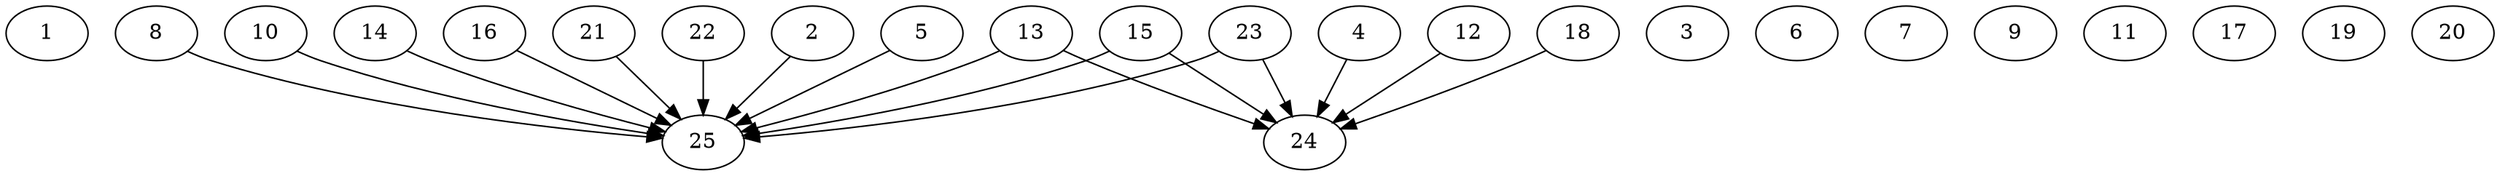 // DAG automatically generated by daggen at Thu Oct  3 14:00:40 2019
// ./daggen --dot -n 25 --ccr 0.3 --fat 0.9 --regular 0.5 --density 0.5 --mindata 5242880 --maxdata 52428800 
digraph G {
  1 [size="64791893", alpha="0.05", expect_size="19437568"] 
  2 [size="23644160", alpha="0.14", expect_size="7093248"] 
  2 -> 25 [size ="7093248"]
  3 [size="89873067", alpha="0.09", expect_size="26961920"] 
  4 [size="168420693", alpha="0.07", expect_size="50526208"] 
  4 -> 24 [size ="50526208"]
  5 [size="133744640", alpha="0.01", expect_size="40123392"] 
  5 -> 25 [size ="40123392"]
  6 [size="61569707", alpha="0.14", expect_size="18470912"] 
  7 [size="65140053", alpha="0.18", expect_size="19542016"] 
  8 [size="124863147", alpha="0.08", expect_size="37458944"] 
  8 -> 25 [size ="37458944"]
  9 [size="126801920", alpha="0.01", expect_size="38040576"] 
  10 [size="116933973", alpha="0.18", expect_size="35080192"] 
  10 -> 25 [size ="35080192"]
  11 [size="125873493", alpha="0.15", expect_size="37762048"] 
  12 [size="165321387", alpha="0.10", expect_size="49596416"] 
  12 -> 24 [size ="49596416"]
  13 [size="116582400", alpha="0.19", expect_size="34974720"] 
  13 -> 24 [size ="34974720"]
  13 -> 25 [size ="34974720"]
  14 [size="27289600", alpha="0.09", expect_size="8186880"] 
  14 -> 25 [size ="8186880"]
  15 [size="82408107", alpha="0.09", expect_size="24722432"] 
  15 -> 24 [size ="24722432"]
  15 -> 25 [size ="24722432"]
  16 [size="87043413", alpha="0.05", expect_size="26113024"] 
  16 -> 25 [size ="26113024"]
  17 [size="37901653", alpha="0.11", expect_size="11370496"] 
  18 [size="20783787", alpha="0.13", expect_size="6235136"] 
  18 -> 24 [size ="6235136"]
  19 [size="86555307", alpha="0.07", expect_size="25966592"] 
  20 [size="95723520", alpha="0.11", expect_size="28717056"] 
  21 [size="78103893", alpha="0.01", expect_size="23431168"] 
  21 -> 25 [size ="23431168"]
  22 [size="38666240", alpha="0.12", expect_size="11599872"] 
  22 -> 25 [size ="11599872"]
  23 [size="118862507", alpha="0.12", expect_size="35658752"] 
  23 -> 24 [size ="35658752"]
  23 -> 25 [size ="35658752"]
  24 [size="112349867", alpha="0.11", expect_size="33704960"] 
  25 [size="28685653", alpha="0.05", expect_size="8605696"] 
}
